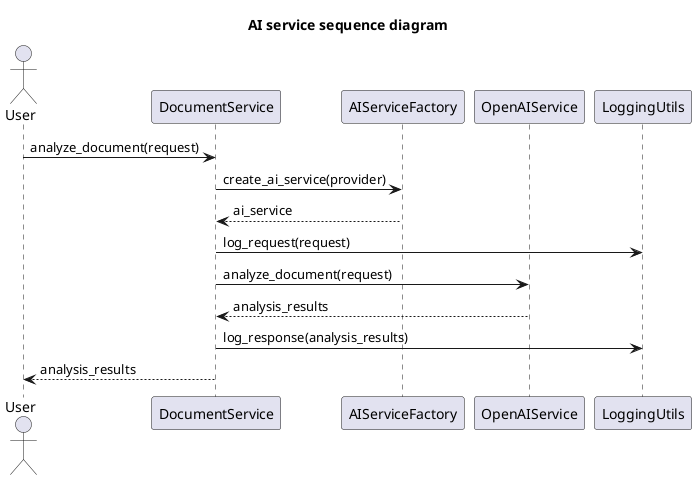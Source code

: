 @startuml AIServiceSequenceDiagram
title AI service sequence diagram
actor User
participant DocumentService
participant AIServiceFactory
participant OpenAIService
participant LoggingUtils

User -> DocumentService: analyze_document(request)
DocumentService -> AIServiceFactory: create_ai_service(provider)
AIServiceFactory --> DocumentService: ai_service

DocumentService -> LoggingUtils: log_request(request)
DocumentService -> OpenAIService: analyze_document(request)
OpenAIService --> DocumentService: analysis_results
DocumentService -> LoggingUtils: log_response(analysis_results)

DocumentService --> User: analysis_results
@enduml